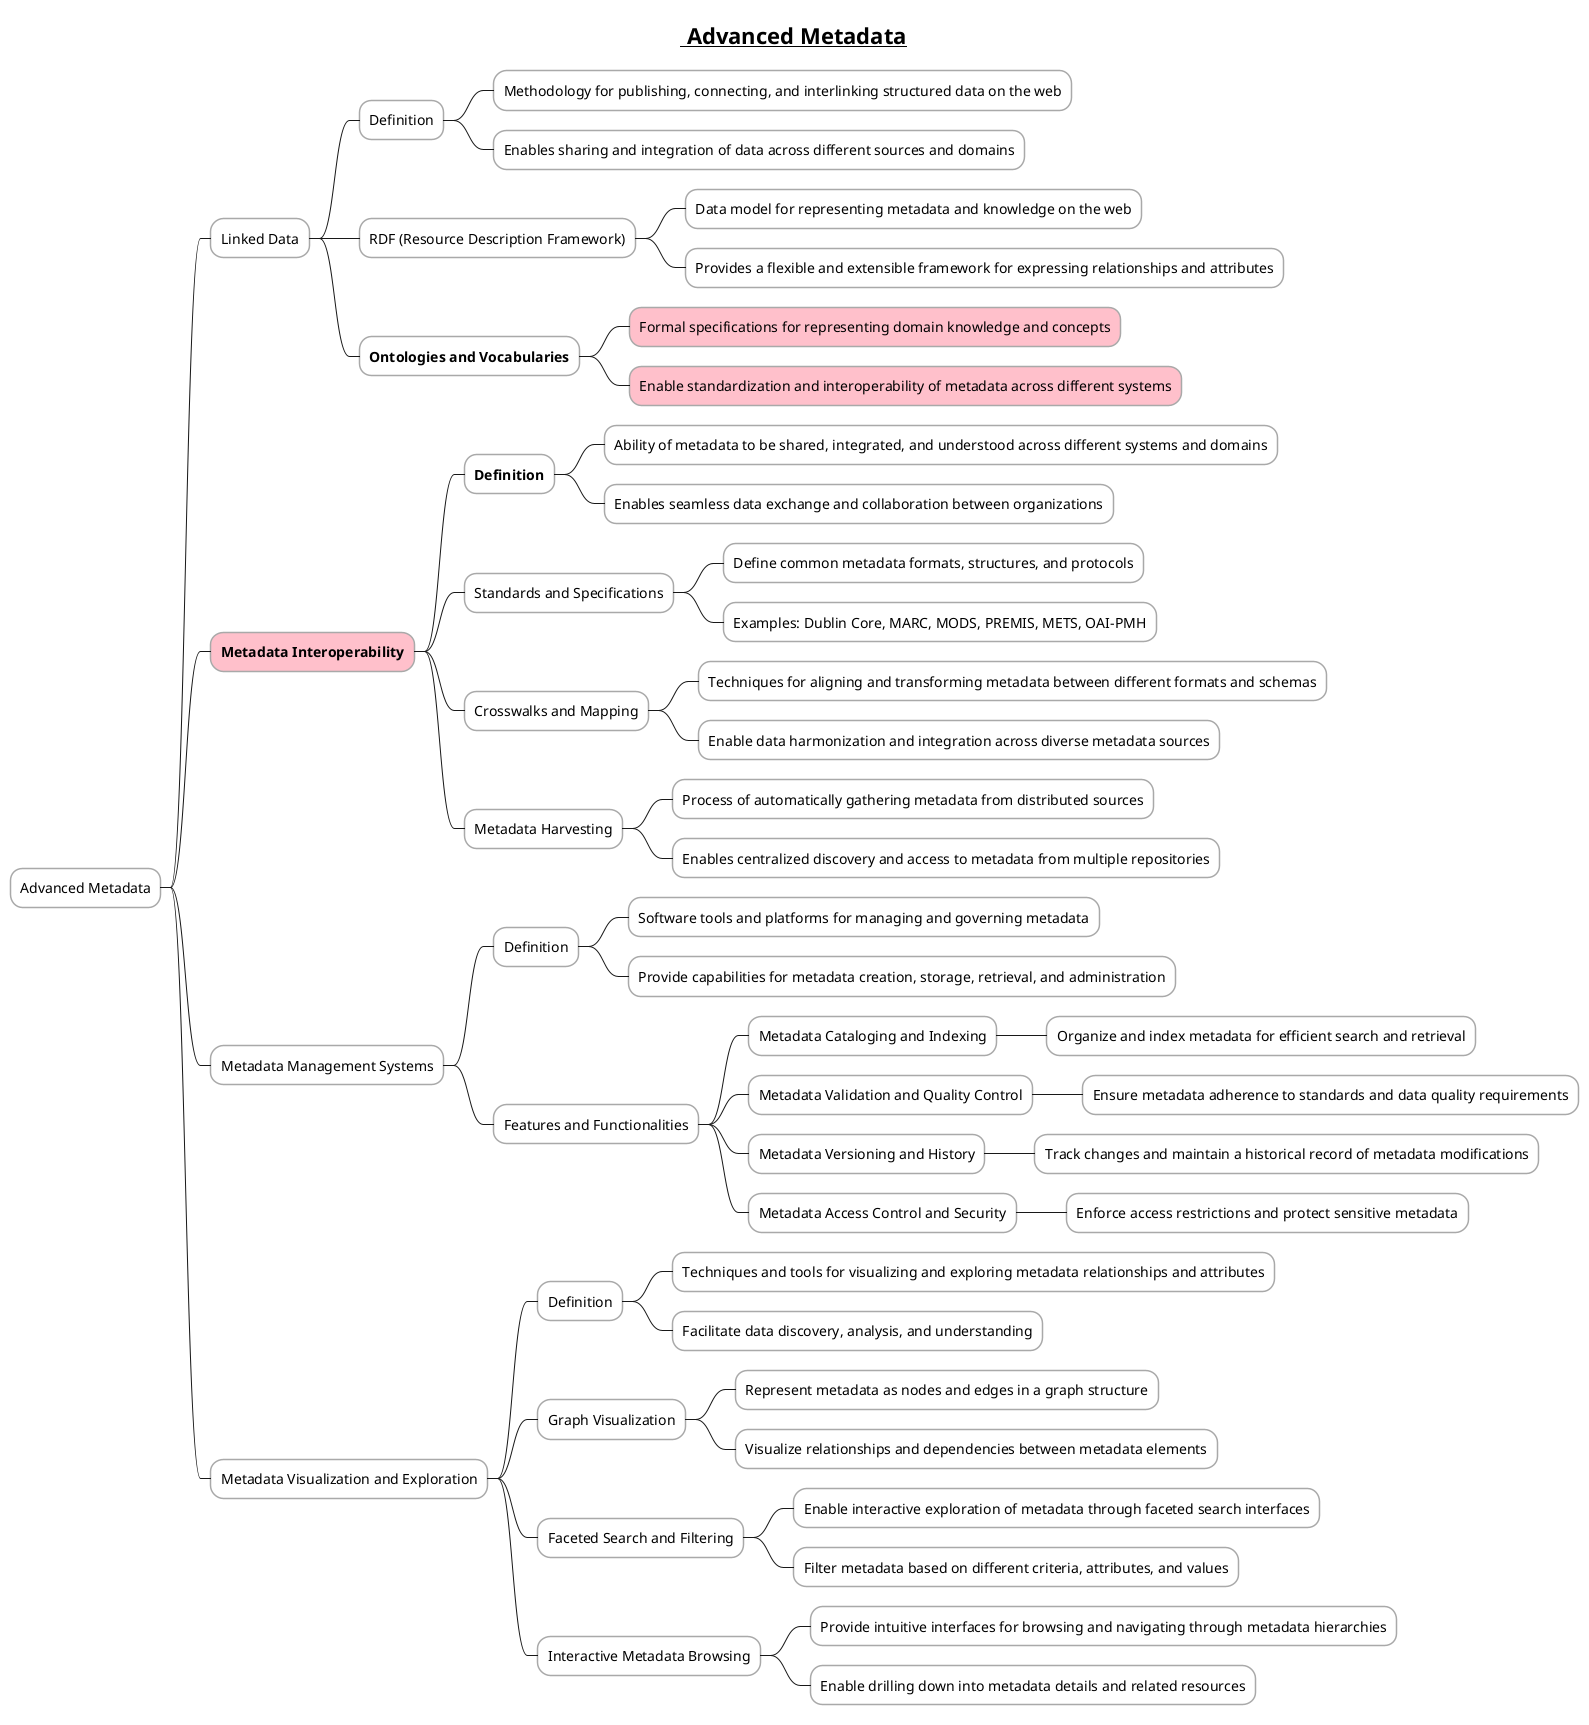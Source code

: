 @startmindmap

skinparam node {
    BorderColor DarkGray
    BackgroundColor White
}

skinparam connector {
    LineColor DarkGray
}

title =__ Advanced Metadata__
* Advanced Metadata

** Linked Data

*** Definition
**** Methodology for publishing, connecting, and interlinking structured data on the web
**** Enables sharing and integration of data across different sources and domains

*** RDF (Resource Description Framework)
**** Data model for representing metadata and knowledge on the web
**** Provides a flexible and extensible framework for expressing relationships and attributes

*** **Ontologies and Vocabularies**
****[#pink] Formal specifications for representing domain knowledge and concepts
****[#pink] Enable standardization and interoperability of metadata across different systems

**[#pink] **Metadata Interoperability**

*** **Definition**
**** Ability of metadata to be shared, integrated, and understood across different systems and domains
**** Enables seamless data exchange and collaboration between organizations

*** Standards and Specifications
**** Define common metadata formats, structures, and protocols
**** Examples: Dublin Core, MARC, MODS, PREMIS, METS, OAI-PMH

*** Crosswalks and Mapping
**** Techniques for aligning and transforming metadata between different formats and schemas
**** Enable data harmonization and integration across diverse metadata sources

*** Metadata Harvesting
**** Process of automatically gathering metadata from distributed sources
**** Enables centralized discovery and access to metadata from multiple repositories

** Metadata Management Systems

*** Definition
**** Software tools and platforms for managing and governing metadata
**** Provide capabilities for metadata creation, storage, retrieval, and administration

*** Features and Functionalities
**** Metadata Cataloging and Indexing
***** Organize and index metadata for efficient search and retrieval

**** Metadata Validation and Quality Control
***** Ensure metadata adherence to standards and data quality requirements

**** Metadata Versioning and History
***** Track changes and maintain a historical record of metadata modifications

**** Metadata Access Control and Security
***** Enforce access restrictions and protect sensitive metadata

** Metadata Visualization and Exploration

*** Definition
**** Techniques and tools for visualizing and exploring metadata relationships and attributes
**** Facilitate data discovery, analysis, and understanding

*** Graph Visualization
**** Represent metadata as nodes and edges in a graph structure
**** Visualize relationships and dependencies between metadata elements

*** Faceted Search and Filtering
**** Enable interactive exploration of metadata through faceted search interfaces
**** Filter metadata based on different criteria, attributes, and values

*** Interactive Metadata Browsing
**** Provide intuitive interfaces for browsing and navigating through metadata hierarchies
**** Enable drilling down into metadata details and related resources

@endmindmap
